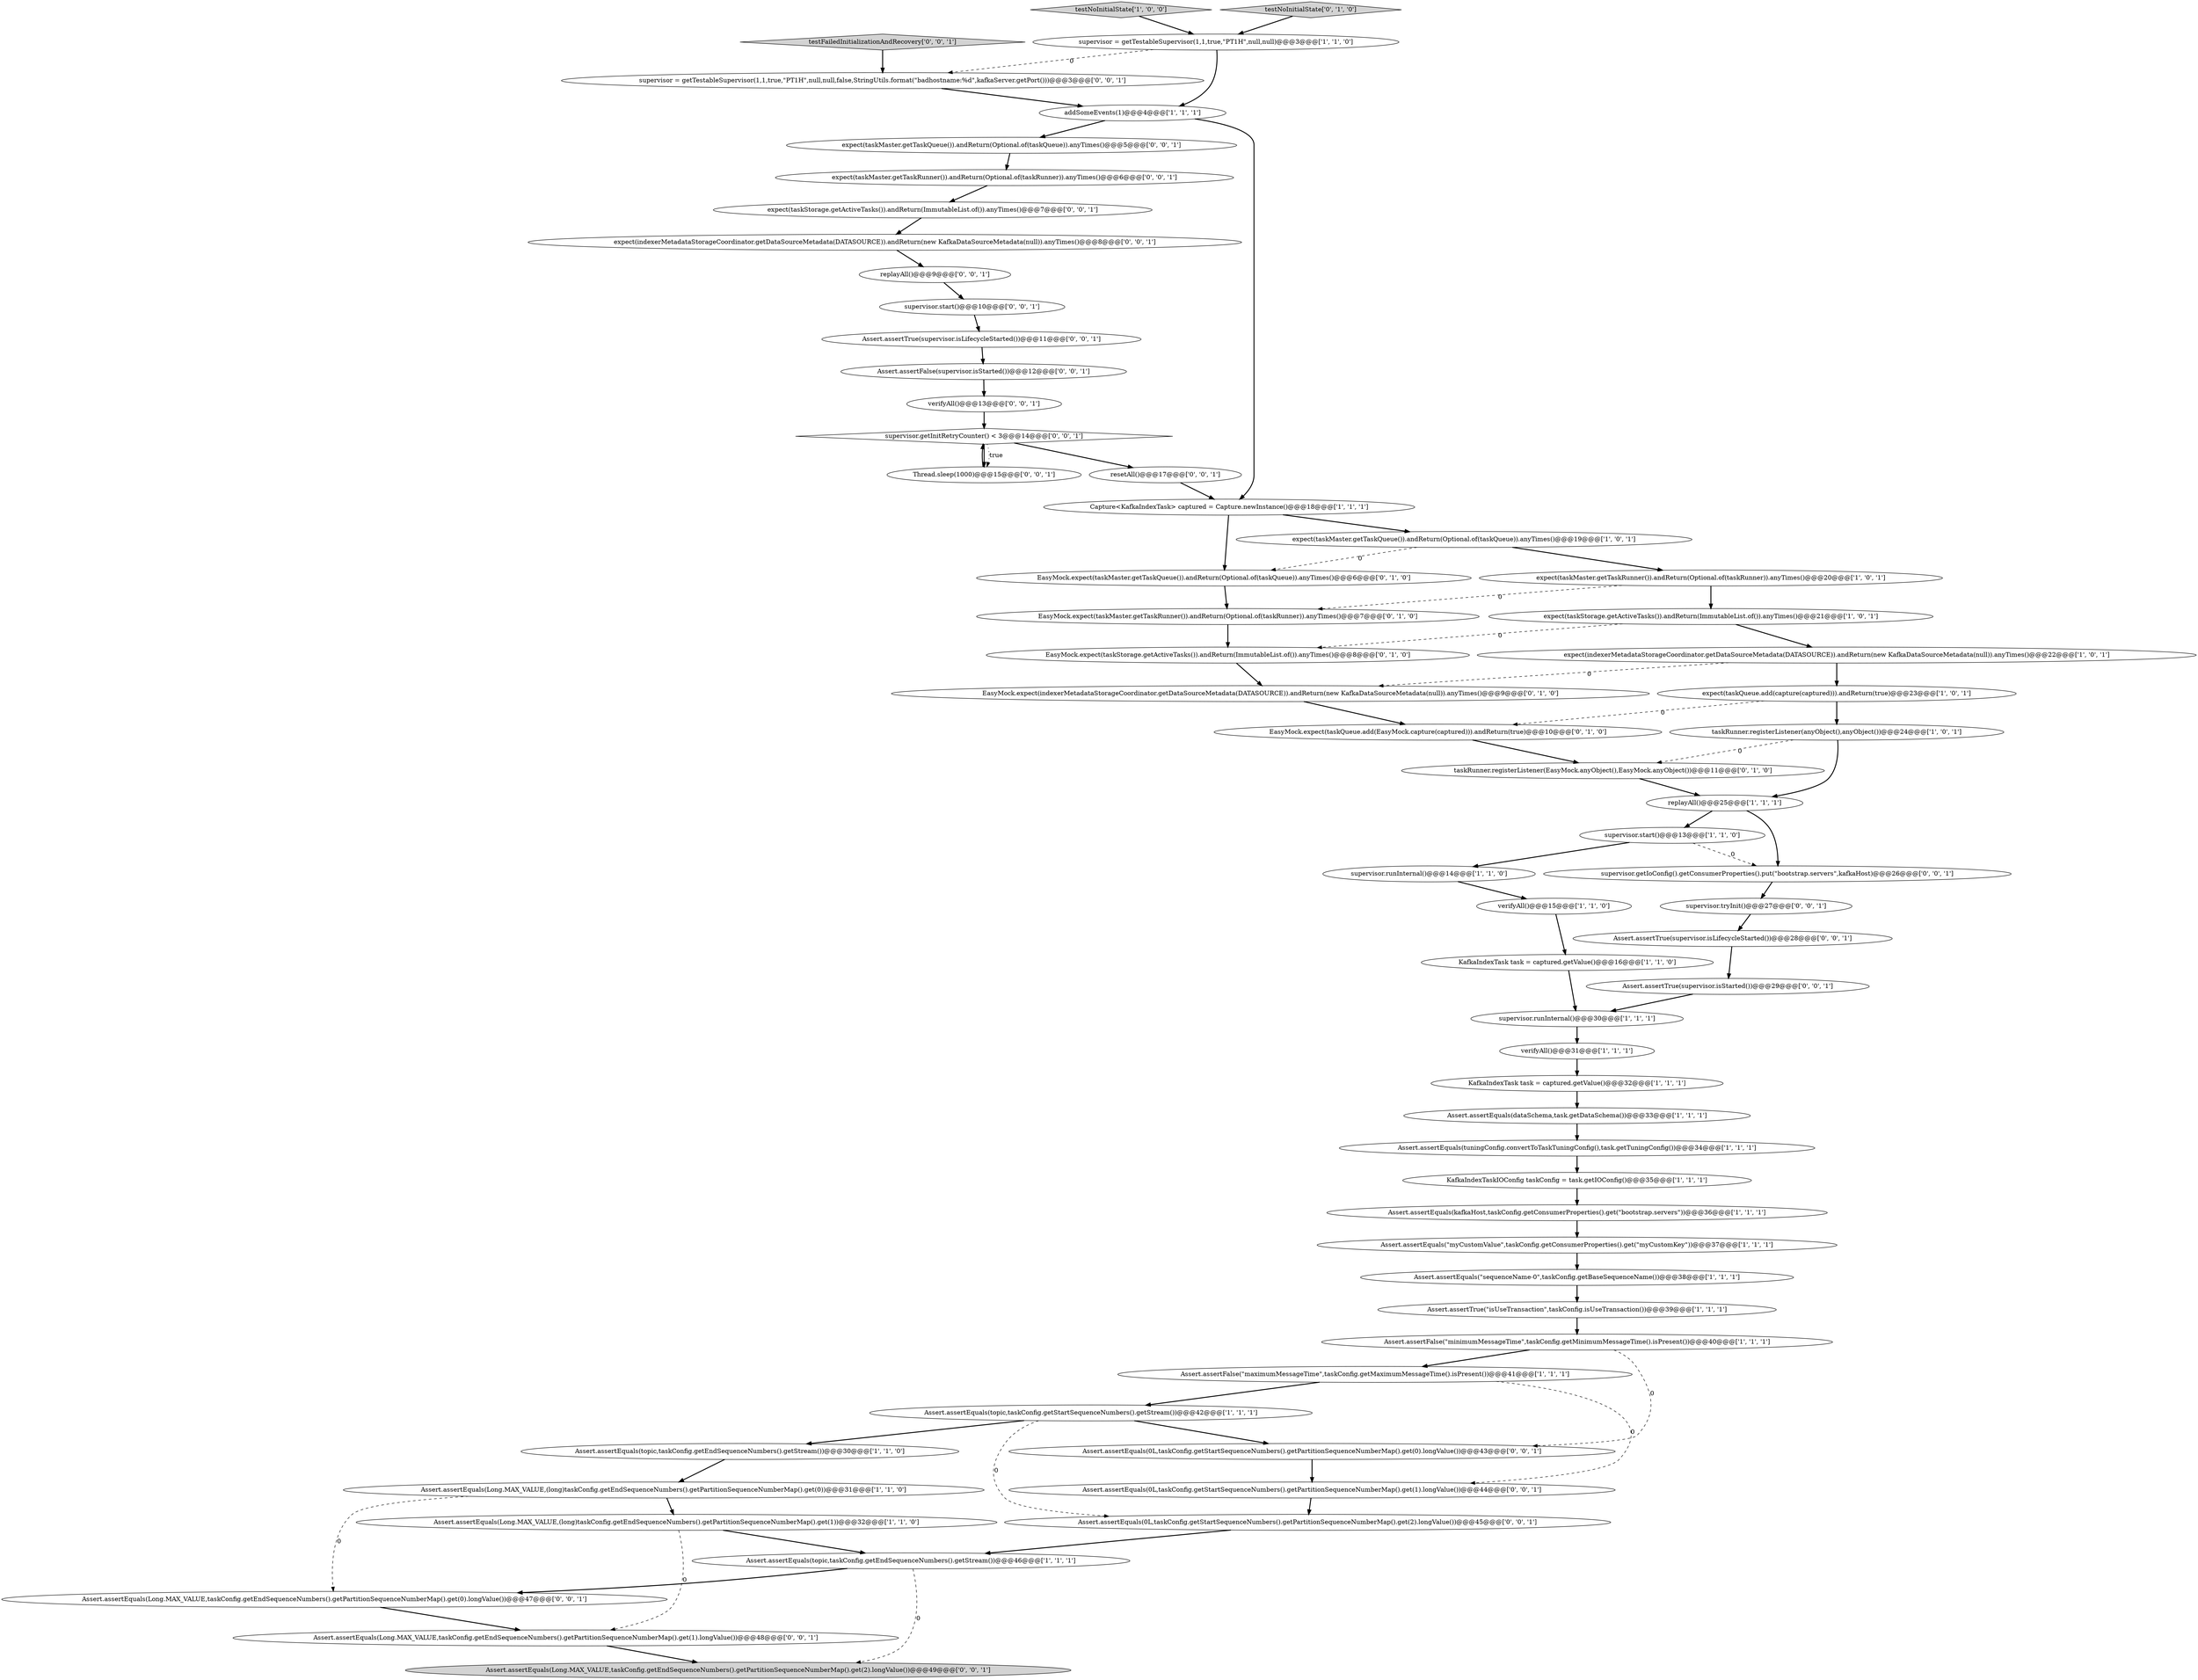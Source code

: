 digraph {
15 [style = filled, label = "Assert.assertEquals(kafkaHost,taskConfig.getConsumerProperties().get(\"bootstrap.servers\"))@@@36@@@['1', '1', '1']", fillcolor = white, shape = ellipse image = "AAA0AAABBB1BBB"];
55 [style = filled, label = "Assert.assertEquals(Long.MAX_VALUE,taskConfig.getEndSequenceNumbers().getPartitionSequenceNumberMap().get(2).longValue())@@@49@@@['0', '0', '1']", fillcolor = lightgray, shape = ellipse image = "AAA0AAABBB3BBB"];
56 [style = filled, label = "Assert.assertFalse(supervisor.isStarted())@@@12@@@['0', '0', '1']", fillcolor = white, shape = ellipse image = "AAA0AAABBB3BBB"];
13 [style = filled, label = "supervisor.start()@@@13@@@['1', '1', '0']", fillcolor = white, shape = ellipse image = "AAA0AAABBB1BBB"];
23 [style = filled, label = "Assert.assertFalse(\"maximumMessageTime\",taskConfig.getMaximumMessageTime().isPresent())@@@41@@@['1', '1', '1']", fillcolor = white, shape = ellipse image = "AAA0AAABBB1BBB"];
44 [style = filled, label = "Assert.assertEquals(0L,taskConfig.getStartSequenceNumbers().getPartitionSequenceNumberMap().get(2).longValue())@@@45@@@['0', '0', '1']", fillcolor = white, shape = ellipse image = "AAA0AAABBB3BBB"];
43 [style = filled, label = "Assert.assertEquals(Long.MAX_VALUE,taskConfig.getEndSequenceNumbers().getPartitionSequenceNumberMap().get(1).longValue())@@@48@@@['0', '0', '1']", fillcolor = white, shape = ellipse image = "AAA0AAABBB3BBB"];
61 [style = filled, label = "verifyAll()@@@13@@@['0', '0', '1']", fillcolor = white, shape = ellipse image = "AAA0AAABBB3BBB"];
24 [style = filled, label = "addSomeEvents(1)@@@4@@@['1', '1', '1']", fillcolor = white, shape = ellipse image = "AAA0AAABBB1BBB"];
52 [style = filled, label = "expect(indexerMetadataStorageCoordinator.getDataSourceMetadata(DATASOURCE)).andReturn(new KafkaDataSourceMetadata(null)).anyTimes()@@@8@@@['0', '0', '1']", fillcolor = white, shape = ellipse image = "AAA0AAABBB3BBB"];
31 [style = filled, label = "Assert.assertEquals(tuningConfig.convertToTaskTuningConfig(),task.getTuningConfig())@@@34@@@['1', '1', '1']", fillcolor = white, shape = ellipse image = "AAA0AAABBB1BBB"];
42 [style = filled, label = "replayAll()@@@9@@@['0', '0', '1']", fillcolor = white, shape = ellipse image = "AAA0AAABBB3BBB"];
54 [style = filled, label = "Assert.assertEquals(Long.MAX_VALUE,taskConfig.getEndSequenceNumbers().getPartitionSequenceNumberMap().get(0).longValue())@@@47@@@['0', '0', '1']", fillcolor = white, shape = ellipse image = "AAA0AAABBB3BBB"];
18 [style = filled, label = "Assert.assertEquals(dataSchema,task.getDataSchema())@@@33@@@['1', '1', '1']", fillcolor = white, shape = ellipse image = "AAA0AAABBB1BBB"];
4 [style = filled, label = "KafkaIndexTask task = captured.getValue()@@@16@@@['1', '1', '0']", fillcolor = white, shape = ellipse image = "AAA0AAABBB1BBB"];
35 [style = filled, label = "EasyMock.expect(taskMaster.getTaskQueue()).andReturn(Optional.of(taskQueue)).anyTimes()@@@6@@@['0', '1', '0']", fillcolor = white, shape = ellipse image = "AAA1AAABBB2BBB"];
8 [style = filled, label = "supervisor.runInternal()@@@30@@@['1', '1', '1']", fillcolor = white, shape = ellipse image = "AAA0AAABBB1BBB"];
7 [style = filled, label = "Assert.assertTrue(\"isUseTransaction\",taskConfig.isUseTransaction())@@@39@@@['1', '1', '1']", fillcolor = white, shape = ellipse image = "AAA0AAABBB1BBB"];
11 [style = filled, label = "verifyAll()@@@31@@@['1', '1', '1']", fillcolor = white, shape = ellipse image = "AAA0AAABBB1BBB"];
51 [style = filled, label = "Thread.sleep(1000)@@@15@@@['0', '0', '1']", fillcolor = white, shape = ellipse image = "AAA0AAABBB3BBB"];
30 [style = filled, label = "Assert.assertEquals(topic,taskConfig.getStartSequenceNumbers().getStream())@@@42@@@['1', '1', '1']", fillcolor = white, shape = ellipse image = "AAA0AAABBB1BBB"];
34 [style = filled, label = "EasyMock.expect(taskStorage.getActiveTasks()).andReturn(ImmutableList.of()).anyTimes()@@@8@@@['0', '1', '0']", fillcolor = white, shape = ellipse image = "AAA1AAABBB2BBB"];
37 [style = filled, label = "EasyMock.expect(taskMaster.getTaskRunner()).andReturn(Optional.of(taskRunner)).anyTimes()@@@7@@@['0', '1', '0']", fillcolor = white, shape = ellipse image = "AAA1AAABBB2BBB"];
57 [style = filled, label = "supervisor.getIoConfig().getConsumerProperties().put(\"bootstrap.servers\",kafkaHost)@@@26@@@['0', '0', '1']", fillcolor = white, shape = ellipse image = "AAA0AAABBB3BBB"];
12 [style = filled, label = "testNoInitialState['1', '0', '0']", fillcolor = lightgray, shape = diamond image = "AAA0AAABBB1BBB"];
16 [style = filled, label = "Assert.assertEquals(Long.MAX_VALUE,(long)taskConfig.getEndSequenceNumbers().getPartitionSequenceNumberMap().get(0))@@@31@@@['1', '1', '0']", fillcolor = white, shape = ellipse image = "AAA0AAABBB1BBB"];
41 [style = filled, label = "supervisor = getTestableSupervisor(1,1,true,\"PT1H\",null,null,false,StringUtils.format(\"badhostname:%d\",kafkaServer.getPort()))@@@3@@@['0', '0', '1']", fillcolor = white, shape = ellipse image = "AAA0AAABBB3BBB"];
19 [style = filled, label = "replayAll()@@@25@@@['1', '1', '1']", fillcolor = white, shape = ellipse image = "AAA0AAABBB1BBB"];
39 [style = filled, label = "Assert.assertEquals(0L,taskConfig.getStartSequenceNumbers().getPartitionSequenceNumberMap().get(0).longValue())@@@43@@@['0', '0', '1']", fillcolor = white, shape = ellipse image = "AAA0AAABBB3BBB"];
9 [style = filled, label = "expect(taskStorage.getActiveTasks()).andReturn(ImmutableList.of()).anyTimes()@@@21@@@['1', '0', '1']", fillcolor = white, shape = ellipse image = "AAA0AAABBB1BBB"];
32 [style = filled, label = "taskRunner.registerListener(EasyMock.anyObject(),EasyMock.anyObject())@@@11@@@['0', '1', '0']", fillcolor = white, shape = ellipse image = "AAA1AAABBB2BBB"];
5 [style = filled, label = "KafkaIndexTaskIOConfig taskConfig = task.getIOConfig()@@@35@@@['1', '1', '1']", fillcolor = white, shape = ellipse image = "AAA0AAABBB1BBB"];
50 [style = filled, label = "Assert.assertEquals(0L,taskConfig.getStartSequenceNumbers().getPartitionSequenceNumberMap().get(1).longValue())@@@44@@@['0', '0', '1']", fillcolor = white, shape = ellipse image = "AAA0AAABBB3BBB"];
60 [style = filled, label = "supervisor.start()@@@10@@@['0', '0', '1']", fillcolor = white, shape = ellipse image = "AAA0AAABBB3BBB"];
17 [style = filled, label = "Assert.assertEquals(topic,taskConfig.getEndSequenceNumbers().getStream())@@@30@@@['1', '1', '0']", fillcolor = white, shape = ellipse image = "AAA0AAABBB1BBB"];
29 [style = filled, label = "KafkaIndexTask task = captured.getValue()@@@32@@@['1', '1', '1']", fillcolor = white, shape = ellipse image = "AAA0AAABBB1BBB"];
27 [style = filled, label = "expect(taskMaster.getTaskRunner()).andReturn(Optional.of(taskRunner)).anyTimes()@@@20@@@['1', '0', '1']", fillcolor = white, shape = ellipse image = "AAA0AAABBB1BBB"];
33 [style = filled, label = "testNoInitialState['0', '1', '0']", fillcolor = lightgray, shape = diamond image = "AAA0AAABBB2BBB"];
28 [style = filled, label = "Assert.assertEquals(\"myCustomValue\",taskConfig.getConsumerProperties().get(\"myCustomKey\"))@@@37@@@['1', '1', '1']", fillcolor = white, shape = ellipse image = "AAA0AAABBB1BBB"];
38 [style = filled, label = "EasyMock.expect(taskQueue.add(EasyMock.capture(captured))).andReturn(true)@@@10@@@['0', '1', '0']", fillcolor = white, shape = ellipse image = "AAA1AAABBB2BBB"];
40 [style = filled, label = "supervisor.getInitRetryCounter() < 3@@@14@@@['0', '0', '1']", fillcolor = white, shape = diamond image = "AAA0AAABBB3BBB"];
49 [style = filled, label = "expect(taskStorage.getActiveTasks()).andReturn(ImmutableList.of()).anyTimes()@@@7@@@['0', '0', '1']", fillcolor = white, shape = ellipse image = "AAA0AAABBB3BBB"];
58 [style = filled, label = "testFailedInitializationAndRecovery['0', '0', '1']", fillcolor = lightgray, shape = diamond image = "AAA0AAABBB3BBB"];
21 [style = filled, label = "expect(taskQueue.add(capture(captured))).andReturn(true)@@@23@@@['1', '0', '1']", fillcolor = white, shape = ellipse image = "AAA0AAABBB1BBB"];
48 [style = filled, label = "Assert.assertTrue(supervisor.isLifecycleStarted())@@@28@@@['0', '0', '1']", fillcolor = white, shape = ellipse image = "AAA0AAABBB3BBB"];
59 [style = filled, label = "resetAll()@@@17@@@['0', '0', '1']", fillcolor = white, shape = ellipse image = "AAA0AAABBB3BBB"];
46 [style = filled, label = "Assert.assertTrue(supervisor.isLifecycleStarted())@@@11@@@['0', '0', '1']", fillcolor = white, shape = ellipse image = "AAA0AAABBB3BBB"];
53 [style = filled, label = "expect(taskMaster.getTaskRunner()).andReturn(Optional.of(taskRunner)).anyTimes()@@@6@@@['0', '0', '1']", fillcolor = white, shape = ellipse image = "AAA0AAABBB3BBB"];
62 [style = filled, label = "Assert.assertTrue(supervisor.isStarted())@@@29@@@['0', '0', '1']", fillcolor = white, shape = ellipse image = "AAA0AAABBB3BBB"];
6 [style = filled, label = "Assert.assertEquals(\"sequenceName-0\",taskConfig.getBaseSequenceName())@@@38@@@['1', '1', '1']", fillcolor = white, shape = ellipse image = "AAA0AAABBB1BBB"];
45 [style = filled, label = "expect(taskMaster.getTaskQueue()).andReturn(Optional.of(taskQueue)).anyTimes()@@@5@@@['0', '0', '1']", fillcolor = white, shape = ellipse image = "AAA0AAABBB3BBB"];
3 [style = filled, label = "expect(indexerMetadataStorageCoordinator.getDataSourceMetadata(DATASOURCE)).andReturn(new KafkaDataSourceMetadata(null)).anyTimes()@@@22@@@['1', '0', '1']", fillcolor = white, shape = ellipse image = "AAA0AAABBB1BBB"];
10 [style = filled, label = "expect(taskMaster.getTaskQueue()).andReturn(Optional.of(taskQueue)).anyTimes()@@@19@@@['1', '0', '1']", fillcolor = white, shape = ellipse image = "AAA0AAABBB1BBB"];
14 [style = filled, label = "supervisor.runInternal()@@@14@@@['1', '1', '0']", fillcolor = white, shape = ellipse image = "AAA0AAABBB1BBB"];
2 [style = filled, label = "Assert.assertEquals(topic,taskConfig.getEndSequenceNumbers().getStream())@@@46@@@['1', '1', '1']", fillcolor = white, shape = ellipse image = "AAA0AAABBB1BBB"];
25 [style = filled, label = "verifyAll()@@@15@@@['1', '1', '0']", fillcolor = white, shape = ellipse image = "AAA0AAABBB1BBB"];
47 [style = filled, label = "supervisor.tryInit()@@@27@@@['0', '0', '1']", fillcolor = white, shape = ellipse image = "AAA0AAABBB3BBB"];
0 [style = filled, label = "Assert.assertFalse(\"minimumMessageTime\",taskConfig.getMinimumMessageTime().isPresent())@@@40@@@['1', '1', '1']", fillcolor = white, shape = ellipse image = "AAA0AAABBB1BBB"];
26 [style = filled, label = "Capture<KafkaIndexTask> captured = Capture.newInstance()@@@18@@@['1', '1', '1']", fillcolor = white, shape = ellipse image = "AAA0AAABBB1BBB"];
20 [style = filled, label = "taskRunner.registerListener(anyObject(),anyObject())@@@24@@@['1', '0', '1']", fillcolor = white, shape = ellipse image = "AAA0AAABBB1BBB"];
1 [style = filled, label = "supervisor = getTestableSupervisor(1,1,true,\"PT1H\",null,null)@@@3@@@['1', '1', '0']", fillcolor = white, shape = ellipse image = "AAA0AAABBB1BBB"];
36 [style = filled, label = "EasyMock.expect(indexerMetadataStorageCoordinator.getDataSourceMetadata(DATASOURCE)).andReturn(new KafkaDataSourceMetadata(null)).anyTimes()@@@9@@@['0', '1', '0']", fillcolor = white, shape = ellipse image = "AAA1AAABBB2BBB"];
22 [style = filled, label = "Assert.assertEquals(Long.MAX_VALUE,(long)taskConfig.getEndSequenceNumbers().getPartitionSequenceNumberMap().get(1))@@@32@@@['1', '1', '0']", fillcolor = white, shape = ellipse image = "AAA0AAABBB1BBB"];
23->30 [style = bold, label=""];
22->2 [style = bold, label=""];
2->54 [style = bold, label=""];
56->61 [style = bold, label=""];
11->29 [style = bold, label=""];
38->32 [style = bold, label=""];
3->36 [style = dashed, label="0"];
10->35 [style = dashed, label="0"];
52->42 [style = bold, label=""];
53->49 [style = bold, label=""];
40->51 [style = bold, label=""];
16->54 [style = dashed, label="0"];
41->24 [style = bold, label=""];
57->47 [style = bold, label=""];
2->55 [style = dashed, label="0"];
60->46 [style = bold, label=""];
26->35 [style = bold, label=""];
3->21 [style = bold, label=""];
9->3 [style = bold, label=""];
42->60 [style = bold, label=""];
46->56 [style = bold, label=""];
39->50 [style = bold, label=""];
12->1 [style = bold, label=""];
10->27 [style = bold, label=""];
27->9 [style = bold, label=""];
34->36 [style = bold, label=""];
61->40 [style = bold, label=""];
43->55 [style = bold, label=""];
4->8 [style = bold, label=""];
27->37 [style = dashed, label="0"];
26->10 [style = bold, label=""];
16->22 [style = bold, label=""];
1->24 [style = bold, label=""];
24->45 [style = bold, label=""];
51->40 [style = bold, label=""];
58->41 [style = bold, label=""];
62->8 [style = bold, label=""];
40->51 [style = dotted, label="true"];
20->32 [style = dashed, label="0"];
19->13 [style = bold, label=""];
40->59 [style = bold, label=""];
20->19 [style = bold, label=""];
45->53 [style = bold, label=""];
0->23 [style = bold, label=""];
47->48 [style = bold, label=""];
30->39 [style = bold, label=""];
15->28 [style = bold, label=""];
8->11 [style = bold, label=""];
28->6 [style = bold, label=""];
37->34 [style = bold, label=""];
25->4 [style = bold, label=""];
44->2 [style = bold, label=""];
21->38 [style = dashed, label="0"];
0->39 [style = dashed, label="0"];
21->20 [style = bold, label=""];
19->57 [style = bold, label=""];
9->34 [style = dashed, label="0"];
1->41 [style = dashed, label="0"];
48->62 [style = bold, label=""];
35->37 [style = bold, label=""];
7->0 [style = bold, label=""];
22->43 [style = dashed, label="0"];
31->5 [style = bold, label=""];
14->25 [style = bold, label=""];
54->43 [style = bold, label=""];
18->31 [style = bold, label=""];
49->52 [style = bold, label=""];
30->44 [style = dashed, label="0"];
36->38 [style = bold, label=""];
6->7 [style = bold, label=""];
13->14 [style = bold, label=""];
29->18 [style = bold, label=""];
30->17 [style = bold, label=""];
13->57 [style = dashed, label="0"];
17->16 [style = bold, label=""];
24->26 [style = bold, label=""];
59->26 [style = bold, label=""];
50->44 [style = bold, label=""];
32->19 [style = bold, label=""];
23->50 [style = dashed, label="0"];
5->15 [style = bold, label=""];
33->1 [style = bold, label=""];
}
